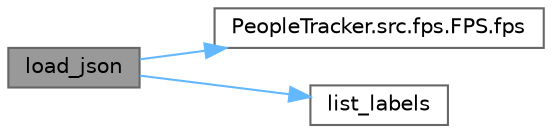 digraph "load_json"
{
 // LATEX_PDF_SIZE
  bgcolor="transparent";
  edge [fontname=Helvetica,fontsize=10,labelfontname=Helvetica,labelfontsize=10];
  node [fontname=Helvetica,fontsize=10,shape=box,height=0.2,width=0.4];
  rankdir="LR";
  Node1 [id="Node000001",label="load_json",height=0.2,width=0.4,color="gray40", fillcolor="grey60", style="filled", fontcolor="black",tooltip="Loads annotation created with  labelme."];
  Node1 -> Node2 [id="edge1_Node000001_Node000002",color="steelblue1",style="solid",tooltip=" "];
  Node2 [id="Node000002",label="PeopleTracker.src.fps.FPS.fps",height=0.2,width=0.4,color="grey40", fillcolor="white", style="filled",URL="$a00162.html#a7cde1bca8b06d0e16b36326cb6cf531e",tooltip=" "];
  Node1 -> Node3 [id="edge2_Node000001_Node000003",color="steelblue1",style="solid",tooltip=" "];
  Node3 [id="Node000003",label="list_labels",height=0.2,width=0.4,color="grey40", fillcolor="white", style="filled",URL="$a00154.html#a4bcbbfc33a744742f75d12148bb18ca2",tooltip=" "];
}
